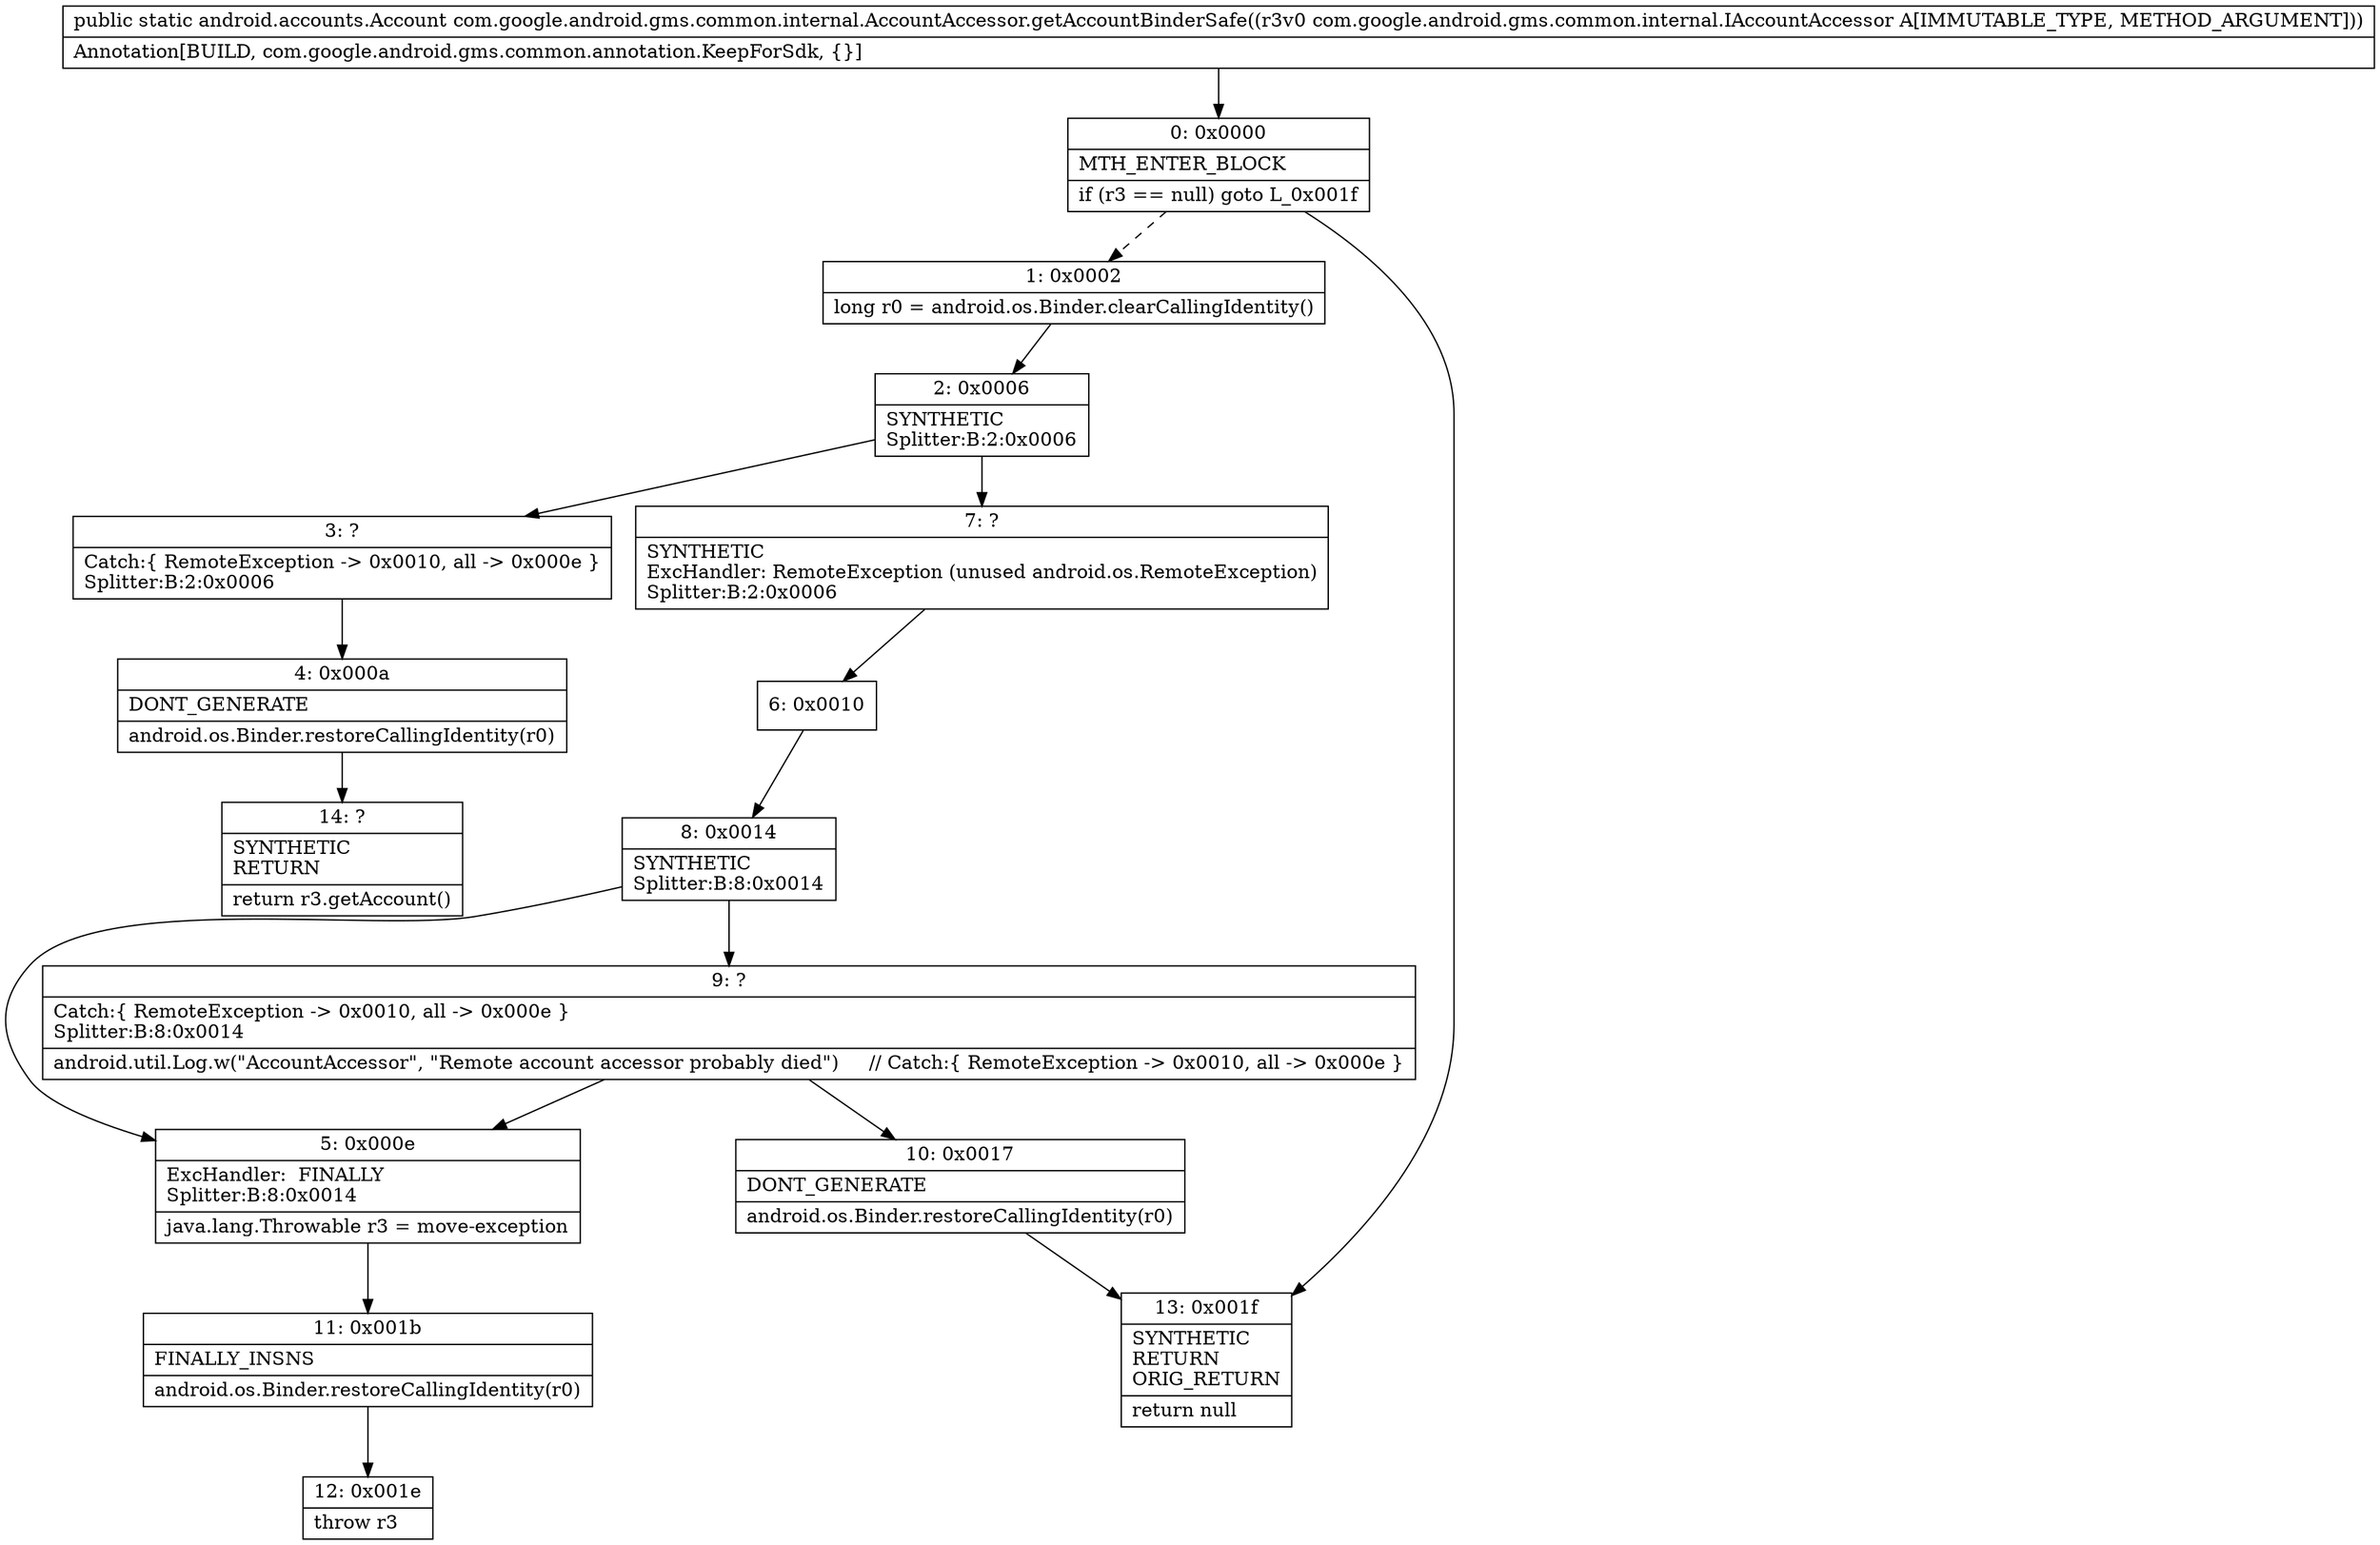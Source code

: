 digraph "CFG forcom.google.android.gms.common.internal.AccountAccessor.getAccountBinderSafe(Lcom\/google\/android\/gms\/common\/internal\/IAccountAccessor;)Landroid\/accounts\/Account;" {
Node_0 [shape=record,label="{0\:\ 0x0000|MTH_ENTER_BLOCK\l|if (r3 == null) goto L_0x001f\l}"];
Node_1 [shape=record,label="{1\:\ 0x0002|long r0 = android.os.Binder.clearCallingIdentity()\l}"];
Node_2 [shape=record,label="{2\:\ 0x0006|SYNTHETIC\lSplitter:B:2:0x0006\l}"];
Node_3 [shape=record,label="{3\:\ ?|Catch:\{ RemoteException \-\> 0x0010, all \-\> 0x000e \}\lSplitter:B:2:0x0006\l}"];
Node_4 [shape=record,label="{4\:\ 0x000a|DONT_GENERATE\l|android.os.Binder.restoreCallingIdentity(r0)\l}"];
Node_5 [shape=record,label="{5\:\ 0x000e|ExcHandler:  FINALLY\lSplitter:B:8:0x0014\l|java.lang.Throwable r3 = move\-exception\l}"];
Node_6 [shape=record,label="{6\:\ 0x0010}"];
Node_7 [shape=record,label="{7\:\ ?|SYNTHETIC\lExcHandler: RemoteException (unused android.os.RemoteException)\lSplitter:B:2:0x0006\l}"];
Node_8 [shape=record,label="{8\:\ 0x0014|SYNTHETIC\lSplitter:B:8:0x0014\l}"];
Node_9 [shape=record,label="{9\:\ ?|Catch:\{ RemoteException \-\> 0x0010, all \-\> 0x000e \}\lSplitter:B:8:0x0014\l|android.util.Log.w(\"AccountAccessor\", \"Remote account accessor probably died\")     \/\/ Catch:\{ RemoteException \-\> 0x0010, all \-\> 0x000e \}\l}"];
Node_10 [shape=record,label="{10\:\ 0x0017|DONT_GENERATE\l|android.os.Binder.restoreCallingIdentity(r0)\l}"];
Node_11 [shape=record,label="{11\:\ 0x001b|FINALLY_INSNS\l|android.os.Binder.restoreCallingIdentity(r0)\l}"];
Node_12 [shape=record,label="{12\:\ 0x001e|throw r3\l}"];
Node_13 [shape=record,label="{13\:\ 0x001f|SYNTHETIC\lRETURN\lORIG_RETURN\l|return null\l}"];
Node_14 [shape=record,label="{14\:\ ?|SYNTHETIC\lRETURN\l|return r3.getAccount()\l}"];
MethodNode[shape=record,label="{public static android.accounts.Account com.google.android.gms.common.internal.AccountAccessor.getAccountBinderSafe((r3v0 com.google.android.gms.common.internal.IAccountAccessor A[IMMUTABLE_TYPE, METHOD_ARGUMENT]))  | Annotation[BUILD, com.google.android.gms.common.annotation.KeepForSdk, \{\}]\l}"];
MethodNode -> Node_0;
Node_0 -> Node_1[style=dashed];
Node_0 -> Node_13;
Node_1 -> Node_2;
Node_2 -> Node_3;
Node_2 -> Node_7;
Node_3 -> Node_4;
Node_4 -> Node_14;
Node_5 -> Node_11;
Node_6 -> Node_8;
Node_7 -> Node_6;
Node_8 -> Node_9;
Node_8 -> Node_5;
Node_9 -> Node_10;
Node_9 -> Node_5;
Node_10 -> Node_13;
Node_11 -> Node_12;
}

